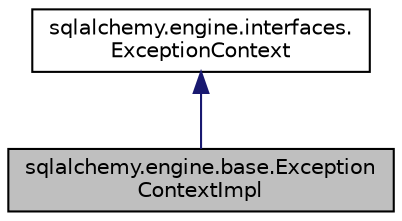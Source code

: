 digraph "sqlalchemy.engine.base.ExceptionContextImpl"
{
 // LATEX_PDF_SIZE
  edge [fontname="Helvetica",fontsize="10",labelfontname="Helvetica",labelfontsize="10"];
  node [fontname="Helvetica",fontsize="10",shape=record];
  Node1 [label="sqlalchemy.engine.base.Exception\lContextImpl",height=0.2,width=0.4,color="black", fillcolor="grey75", style="filled", fontcolor="black",tooltip=" "];
  Node2 -> Node1 [dir="back",color="midnightblue",fontsize="10",style="solid",fontname="Helvetica"];
  Node2 [label="sqlalchemy.engine.interfaces.\lExceptionContext",height=0.2,width=0.4,color="black", fillcolor="white", style="filled",URL="$classsqlalchemy_1_1engine_1_1interfaces_1_1ExceptionContext.html",tooltip=" "];
}
